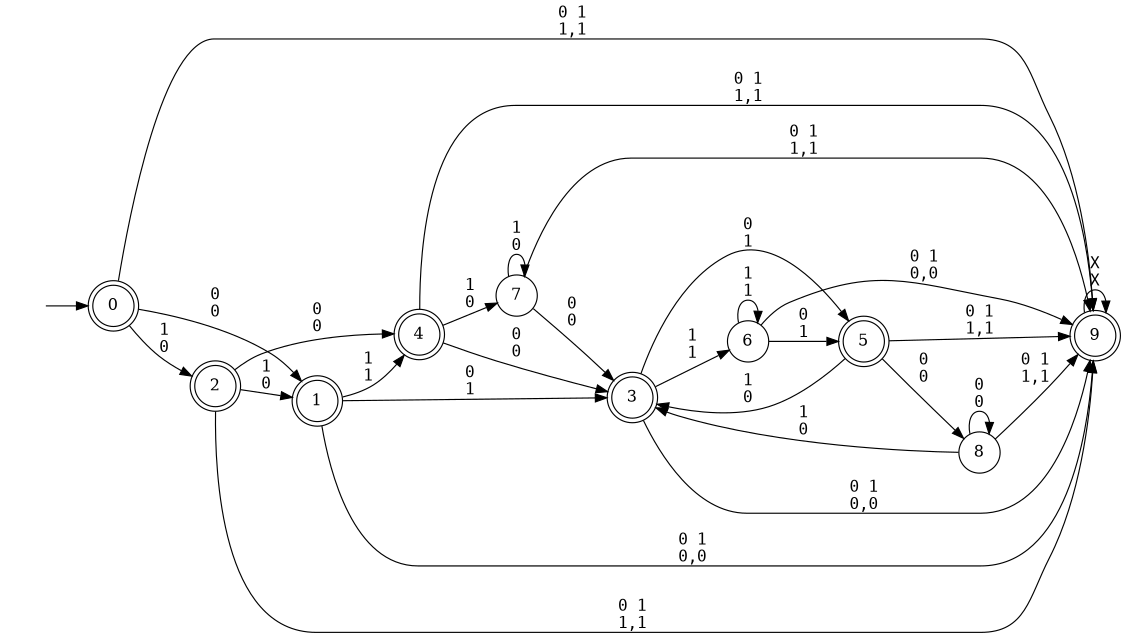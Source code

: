 digraph MONA_DFA {
 rankdir = LR;
 center = true;
 size = "7.5,10.5";
 edge [fontname = Courier];
 node [height = .5, width = .5];
 node [shape = doublecircle]; 0; 1; 2; 3; 4; 5; 9;
 node [shape = circle]; 6; 7; 8;
 node [shape = box];
 init [shape = plaintext, label = ""];
 init -> 0;
 0 -> 1 [label="0\n0"];
 0 -> 2 [label="1\n0"];
 0 -> 9 [label="0 1\n1,1"];
 1 -> 3 [label="0\n1"];
 1 -> 4 [label="1\n1"];
 1 -> 9 [label="0 1\n0,0"];
 2 -> 1 [label="1\n0"];
 2 -> 4 [label="0\n0"];
 2 -> 9 [label="0 1\n1,1"];
 3 -> 5 [label="0\n1"];
 3 -> 6 [label="1\n1"];
 3 -> 9 [label="0 1\n0,0"];
 4 -> 3 [label="0\n0"];
 4 -> 7 [label="1\n0"];
 4 -> 9 [label="0 1\n1,1"];
 5 -> 3 [label="1\n0"];
 5 -> 8 [label="0\n0"];
 5 -> 9 [label="0 1\n1,1"];
 6 -> 5 [label="0\n1"];
 6 -> 6 [label="1\n1"];
 6 -> 9 [label="0 1\n0,0"];
 7 -> 3 [label="0\n0"];
 7 -> 7 [label="1\n0"];
 7 -> 9 [label="0 1\n1,1"];
 8 -> 3 [label="1\n0"];
 8 -> 8 [label="0\n0"];
 8 -> 9 [label="0 1\n1,1"];
 9 -> 9 [label="X\nX"];
}
